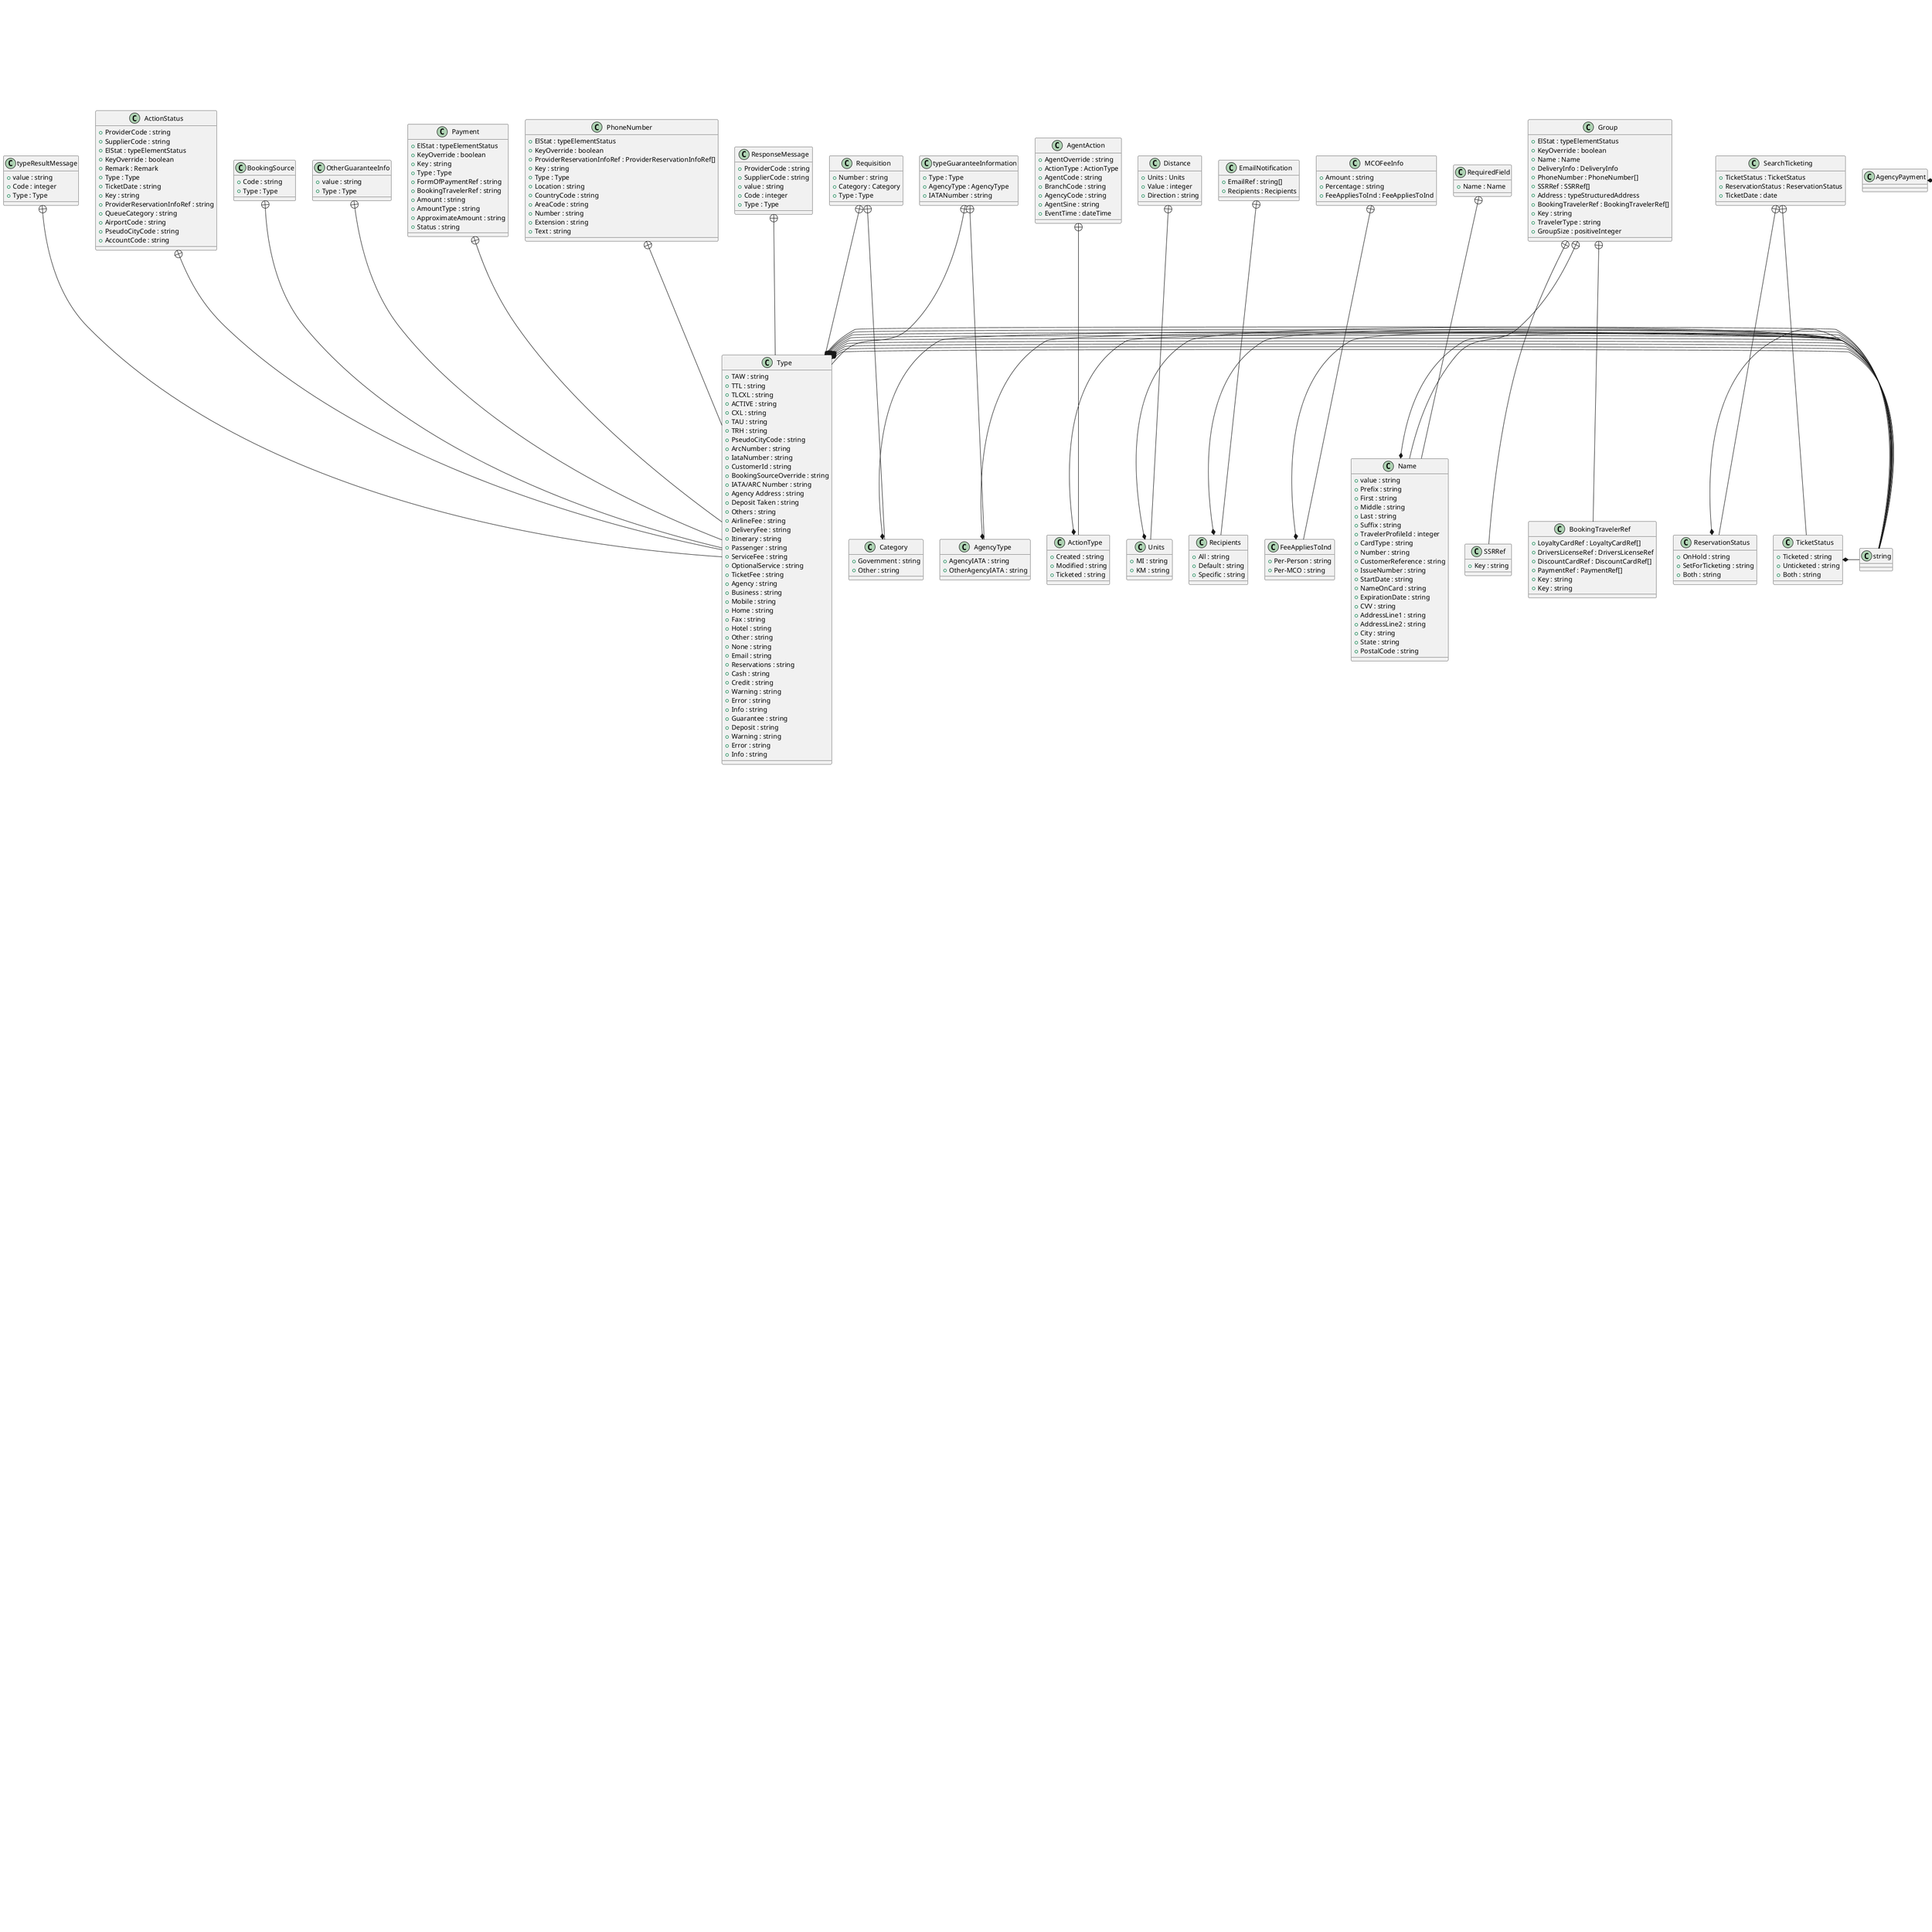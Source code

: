 @startuml

class APIProvider {
    +TransactionType : TransactionType
    +AvailablePseudoCityCode : AvailablePseudoCityCode[]
    +ProviderCode : string
    +SupplierCode : string
    +IATACode : string
}
APIProvider +-- AvailablePseudoCityCode
class AvailablePseudoCityCode {
    +PseudoCityCode : string
}
class ARCPayment {
    +ARCIdentifier : string
    +ARCPassword : string
}
class AccountCode {
    +Code : string
    +ProviderCode : string
    +SupplierCode : string
    +Type : string
}
class AccountInformation {
    +Address : typeStructuredAddress
    +PhoneNumber : PhoneNumber[]
    +AccountName : string
}
class AccountingRemark {
    +ElStat : typeElementStatus
    +KeyOverride : boolean
    +RemarkData : string
    +BookingTravelerRef : string[]
    +Key : string
    +Category : string
    +TypeInGds : string
    +ProviderReservationInfoRef : string
    +ProviderCode : string
    +UseProviderNativeMode : boolean
}
class ActionStatus {
    +ProviderCode : string
    +SupplierCode : string
    +ElStat : typeElementStatus
    +KeyOverride : boolean
    +Remark : Remark
    +Type : Type
    +TicketDate : string
    +Key : string
    +ProviderReservationInfoRef : string
    +QueueCategory : string
    +AirportCode : string
    +PseudoCityCode : string
    +AccountCode : string
}
ActionStatus +-- Type
class Type {
    +TAW : string
    +TTL : string
    +TLCXL : string
    +ACTIVE : string
    +CXL : string
    +TAU : string
    +TRH : string
}
Type *- string
class AddSvc {
    +RFIC : string
    +RFISC : string
    +SvcDescription : string
    +Origin : string
    +Destination : string
    +StartDate : date
}
class AddressRestriction {
    +RequiredField : RequiredField[]
}
class AgencyContactInfo {
    +PhoneNumber : PhoneNumber[]
    +Key : string
}
class AgencyInfo {
    +AgentAction : AgentAction[]
}
class AgencyInformation {
    +Address : typeStructuredAddress
    +Email : Email[]
    +PhoneNumber : PhoneNumber[]
}
class AgencyPayment {
}
AgencyPayment *- typeAgencyPayment
class AgencySellInfo {
    +IataCode : string
    +Country : string
    +CurrencyCode : string
    +ProviderCode : string
    +PseudoCityCode : string
    +CityCode : string
}
class AgentAction {
    +AgentOverride : string
    +ActionType : ActionType
    +AgentCode : string
    +BranchCode : string
    +AgencyCode : string
    +AgentSine : string
    +EventTime : dateTime
}
AgentAction +-- ActionType
class ActionType {
    +Created : string
    +Modified : string
    +Ticketed : string
}
ActionType *- string
class AgentIDOverride {
    +SupplierCode : string
    +ProviderCode : string
    +AgentID : string
}
class AgentVoucher {
    +Number : string
}
class AirExchangeInfo {
    +TotalPenaltyTaxInfo : TotalPenaltyTaxInfo
    +PaidTax : typeTax[]
    +TicketFeeInfo : TicketFeeInfo[]
    +Reason : string[]
    +FeeInfo : typeFeeInfo[]
    +TaxInfo : typeTaxInfo[]
    +ExchangeAmount : string
    +BaseFare : string
    +EquivalentBaseFare : string
    +Taxes : string
    +ChangeFee : string
    +ForfeitAmount : string
    +Refundable : boolean
    +Exchangeable : boolean
    +FirstClassUpgrade : boolean
    +TicketByDate : string
    +PricingTag : string
    +EquivalentChangeFee : string
    +EquivalentExchangeAmount : string
    +AddCollection : string
    +ResidualValue : string
    +TotalResidualValue : string
    +OriginalFlightValue : string
    +FlownSegmentValue : string
    +BulkTicketAdvisory : boolean
    +FarePull : typeFarePull
    +PassengerTypeCode : string
    +PassengerCount : integer
    +FormOfRefund : typeFormOfRefund
    +Refund : string
}
AirExchangeInfo +-- TotalPenaltyTaxInfo
class TotalPenaltyTaxInfo {
    +PenaltyTaxInfo : typeTax[]
    +TotalPenaltyTax : string
}
AirExchangeInfo +-- TicketFeeInfo
class TicketFeeInfo {
    +Base : string
    +Tax : string
    +Total : string
}
class AirSearchParameters {
    +NoAdvancePurchase : boolean
    +RefundableFares : boolean
    +NonPenaltyFares : boolean
    +UnRestrictedFares : boolean
}
class AirSeatAssignment {
}
AirSeatAssignment *- SeatAssignment
class Airport {
    +Code : string
}
Airport *- Location
class AppliedProfile {
    +ElStat : typeElementStatus
    +KeyOverride : boolean
    +Key : string
    +TravelerID : string
    +TravelerName : string
    +AccountID : string
    +AccountName : string
    +ImmediateParentID : string
    +ImmediateParentName : string
}
class Auxdata {
    +Entry : Entry[]
}
Auxdata +-- Entry
class Entry {
    +Reason : string
    +Description : string
}
class BSPPayment {
    +BSPIdentifier : string
    +BSPPassword : string
}
class BaseAsyncProviderSpecificResponse {
    +ProviderCode : string
    +MoreResults : boolean
}
class BaseReservation {
    +AccountingRemark : AccountingRemark[]
    +GeneralRemark : GeneralRemark[]
    +Restriction : Restriction[]
    +PassiveInfo : PassiveInfo
    +LocatorCode : string
    +CreateDate : string
    +ModifiedDate : string
    +CustomerNumber : string
}
class BillingPointOfSaleInfo {
    +OriginApplication : string
    +CIDBNumber : integer
}
class BookingDates {
    +CheckInDate : date
    +CheckOutDate : date
}
class BookingSource {
    +Code : string
    +Type : Type
}
BookingSource +-- Type
class Type {
    +PseudoCityCode : string
    +ArcNumber : string
    +IataNumber : string
    +CustomerId : string
    +BookingSourceOverride : string
}
Type *- string
class BookingTraveler {
    +ElStat : typeElementStatus
    +KeyOverride : boolean
    +Key : string
    +TravelerType : string
    +Age : integer
    +VIP : boolean
    +DOB : date
    +Gender : string
    +Nationality : string
    +EmergencyInfo : string
    +Address : typeStructuredAddress[]
    +DriversLicense : DriversLicense[]
    +AppliedProfile : AppliedProfile[]
    +CustomizedNameData : CustomizedNameData[]
    +TravelComplianceData : TravelComplianceData[]
    +TravelInfo : TravelInfo
    +BookingTravelerName : BookingTravelerName
    +DeliveryInfo : DeliveryInfo[]
    +PhoneNumber : PhoneNumber[]
    +Email : Email[]
    +LoyaltyCard : LoyaltyCard[]
    +DiscountCard : DiscountCard[]
    +SSR : SSR[]
    +NameRemark : NameRemark[]
    +AirSeatAssignment : AirSeatAssignment[]
    +RailSeatAssignment : RailSeatAssignment[]
    +NameNumber : string
}
class BookingTravelerInfo {
    +BookingTravelerName : BookingTravelerName
    +NameRemark : NameRemark
    +DOB : date
    +TravelInfo : TravelInfo
    +Email : Email
    +PhoneNumber : PhoneNumber
    +Address : typeStructuredAddress
    +EmergencyInfo : string
    +DeliveryInfo : DeliveryInfo
    +Age : integer
    +CustomizedNameData : CustomizedNameData
    +AppliedProfile : AppliedProfile
    +Key : string
    +TravelerType : string
    +Gender : string
}
class BookingTravelerInformation {
    +Name : Name
    +BookingTravelerRef : string
}
class BookingTravelerName {
    +Prefix : string
    +First : string
    +Middle : string
    +Last : string
    +Suffix : string
}
class BookingTravelerRef {
    +LoyaltyCardRef : LoyaltyCardRef[]
    +DriversLicenseRef : DriversLicenseRef
    +DiscountCardRef : DiscountCardRef[]
    +PaymentRef : PaymentRef[]
    +Key : string
}
class CabinClass {
    +Type : string
}
class CardRestriction {
    +RequiredField : RequiredField[]
    +Code : string
    +Name : string
}
class Carrier {
    +Code : string
}
class Certificate {
    +Number : string
    +Amount : string
    +DiscountAmount : string
    +DiscountPercentage : integer
    +NotValidBefore : date
    +NotValidAfter : date
}
class Characteristic {
    +SeatType : string
    +SeatDescription : string
    +SeatValue : string
    +SeatValueDescription : string
}
class Check {
    +MICRNumber : string
    +RoutingNumber : string
    +AccountNumber : string
    +CheckNumber : string
}
class City {
    +Code : string
}
City *- Location
class CityOrAirport {
    +Code : string
    +PreferCity : boolean
}
CityOrAirport *- Location
class Commission {
    +Key : string
    +Level : typeCommissionLevel
    +Type : typeCommissionType
    +Modifier : typeCommissionModifier
    +Amount : string
    +Value : string
    +Percentage : string
    +BookingTravelerRef : string
    +CommissionOverride : boolean
}
class CommissionRemark {
    +ElStat : typeElementStatus
    +KeyOverride : boolean
    +ProviderReservationLevel : ProviderReservationLevel
    +PassengerTypeLevel : PassengerTypeLevel[]
    +Key : string
    +ProviderReservationInfoRef : string
    +ProviderCode : string
}
CommissionRemark +-- ProviderReservationLevel
class ProviderReservationLevel {
    +Amount : string
    +Percentage : string
    +CommissionCap : string
}
CommissionRemark +-- PassengerTypeLevel
class PassengerTypeLevel {
    +Amount : string
    +Percentage : string
    +CommissionCap : string
    +TravelerType : string
}
class ConnectionPoint {
}
ConnectionPoint *- typeLocation
class ConsolidatorRemark {
    +ElStat : typeElementStatus
    +KeyOverride : boolean
    +PseudoCityCode : PseudoCityCode[]
    +Key : string
    +ProviderReservationInfoRef : string
    +ProviderCode : string
}
class ContinuityCheckOverride {
    +value : string
    +Key : string
}
class CoordinateLocation {
    +latitude : double
    +longitude : double
}
CoordinateLocation *- Location
class CorporateDiscountID {
    +value : string
    +NegotiatedRateCode : boolean
}
class Credentials {
    +UserId : string
}
class CreditCard {
    +ProfileID : string
    +Key : string
}
CreditCard *- typeCreditCardType
class CreditCardAuth {
    +Key : string
    +PaymentRef : string
    +TransId : string
    +Number : string
    +Amount : string
    +AuthCode : string
    +AuthResultCode : string
    +AVSResultCode : string
    +Message : string
    +ProviderReservationInfoRef : string
    +FormOfPaymentRef : string
}
class CustomProfileInformation {
    +value : string
}
class CustomerID {
    +Key : string
}
CustomerID *- typeRemark
class CustomizedNameData {
    +value : string
    +Key : string
    +ProviderReservationInfoRef : string
}
class DebitCard {
    +ProfileID : string
    +Key : string
    +IssueNumber : string
}
DebitCard *- typePaymentCard
class DeliveryInfo {
    +ShippingAddress : ShippingAddress
    +PhoneNumber : PhoneNumber
    +Email : Email
    +GeneralRemark : GeneralRemark[]
    +ProviderReservationInfoRef : ProviderReservationInfoRef[]
    +Type : string
    +SignatureRequired : string
    +TrackingNumber : string
}
DeliveryInfo +-- ShippingAddress
class ShippingAddress {
}
ShippingAddress *- typeStructuredAddress
class DirectPayment {
    +Text : string
}
class DiscountCard {
    +ElStat : typeElementStatus
    +KeyOverride : boolean
    +Key : string
    +Code : string
    +Description : string
    +Number : string
}
class DiscountCardRef {
    +Key : string
}
class Distance {
    +Units : Units
    +Value : integer
    +Direction : string
}
Distance +-- Units
class Units {
    +MI : string
    +KM : string
}
Units *- string
class DriversLicense {
    +ElStat : typeElementStatus
    +KeyOverride : boolean
    +Key : string
    +LicenseNumber : string
}
class DriversLicenseRef {
    +Key : string
}
class Email {
    +ElStat : typeElementStatus
    +KeyOverride : boolean
    +ProviderReservationInfoRef : ProviderReservationInfoRef[]
    +Key : string
    +Type : string
    +Comment : string
    +EmailID : string
}
class EmailNotification {
    +EmailRef : string[]
    +Recipients : Recipients
}
EmailNotification +-- Recipients
class Recipients {
    +All : string
    +Default : string
    +Specific : string
}
Recipients *- string
class Endorsement {
    +Value : string
}
class EnettVan {
    +MinPercentage : nonNegativeInteger
    +MaxPercentage : nonNegativeInteger
    +ExpiryDays : duration
    +MultiUse : boolean
}
class ExchangedCoupon {
    +TicketNumber : string
    +CouponNumber : string
}
class FileFinishingInfo {
    +ShopInformation : ShopInformation
    +PolicyInformation : PolicyInformation[]
    +AccountInformation : AccountInformation
    +AgencyInformation : AgencyInformation
    +TravelerInformation : TravelerInformation[]
    +CustomProfileInformation : CustomProfileInformation
}
class FormOfPayment {
    +CreditCard : CreditCard
    +DebitCard : DebitCard
    +EnettVan : EnettVan
    +ElStat : typeElementStatus
    +KeyOverride : boolean
    +Certificate : Certificate
    +TicketNumber : TicketNumber
    +Check : Check
    +Requisition : Requisition
    +MiscFormOfPayment : MiscFormOfPayment
    +AgencyPayment : AgencyPayment
    +UnitedNations : UnitedNations
    +DirectPayment : DirectPayment
    +AgentVoucher : AgentVoucher
    +PaymentAdvice : PaymentAdvice
    +ProviderReservationInfoRef : typeFormOfPaymentPNRReference[]
    +SegmentRef : typeGeneralReference[]
    +BSPPayment : BSPPayment
    +ARCPayment : ARCPayment
    +Key : string
    +Type : string
    +FulfillmentType : string
    +FulfillmentLocation : string
    +FulfillmentIDType : typeFulfillmentIDType
    +FulfillmentIDNumber : string
    +IsAgentType : boolean
    +AgentText : string
    +ReuseFOP : string
    +ExternalReference : string
    +Reusable : boolean
    +ProfileID : string
    +ProfileKey : string
}
class FormOfPaymentRef {
    +Key : string
}
class FormattedTextTextType {
    +value : string
    +Formatted : boolean
    +Language : language
    +TextFormat : TextFormat
}
FormattedTextTextType +-- TextFormat
class TextFormat {
    +PlainText : string
    +HTML : string
}
TextFormat *- NMTOKEN
class GeneralRemark {
    +ProviderCode : string
    +SupplierCode : string
    +ElStat : typeElementStatus
    +KeyOverride : boolean
    +RemarkData : string
    +BookingTravelerRef : string[]
    +Key : string
    +Category : string
    +TypeInGds : string
    +SupplierType : typeProduct
    +ProviderReservationInfoRef : string
    +Direction : typeDirection
    +CreateDate : dateTime
    +UseProviderNativeMode : boolean
}
class Group {
    +ElStat : typeElementStatus
    +KeyOverride : boolean
    +Name : Name
    +DeliveryInfo : DeliveryInfo
    +PhoneNumber : PhoneNumber[]
    +SSRRef : SSRRef[]
    +Address : typeStructuredAddress
    +BookingTravelerRef : BookingTravelerRef[]
    +Key : string
    +TravelerType : string
    +GroupSize : positiveInteger
}
Group +-- Name
class Name {
    +value : string
}
Group +-- SSRRef
class SSRRef {
    +Key : string
}
Group +-- BookingTravelerRef
class BookingTravelerRef {
    +Key : string
}
class Guarantee {
    +ElStat : typeElementStatus
    +KeyOverride : boolean
    +CreditCard : CreditCard
    +OtherGuaranteeInfo : OtherGuaranteeInfo
    +Type : string
    +Key : string
    +ReuseFOP : string
    +ExternalReference : string
    +Reusable : boolean
}
class GuaranteeType {
    +value : string
}
class HostToken {
    +ElStat : typeElementStatus
    +KeyOverride : boolean
    +value : string
    +Host : string
    +Key : string
}
class HostTokenList {
    +HostToken : HostToken[]
}
class IncludedInBase {
    +Amount : string
}
class IndustryStandardSSR {
    +Code : string
}
class InvoiceData {
    +BookingTravelerInformation : BookingTravelerInformation[]
    +Key : string
    +InvoiceNumber : string
    +IssueDate : dateTime
    +ProviderReservationInfoRef : string
}
class InvoiceRemark {
    +AirSegmentRef : typeSegmentRef
    +HotelReservationRef : typeNonAirReservationRef
    +VehicleReservationRef : typeNonAirReservationRef
    +PassiveSegmentRef : typeSegmentRef
}
InvoiceRemark *- typeAssociatedRemark
class KeyMapping {
    +ElementName : string
    +OriginalKey : string
    +NewKey : string
}
class Keyword {
}
Keyword *- typeKeyword
class LinkedUniversalRecord {
    +ElStat : typeElementStatus
    +KeyOverride : boolean
    +LocatorCode : string
    +Key : string
}
class Location {
    +value : string
}
class LocationAddress {
}
LocationAddress *- typeStructuredAddress
class LocatorCode {
    +value : string
}
class LoyaltyCard {
    +ProviderReservationSpecificInfo : typeProviderReservationSpecificInfo[]
    +ElStat : typeElementStatus
    +KeyOverride : boolean
    +Key : string
    +SupplierCode : string
    +AllianceLevel : string
    +MembershipProgram : string
    +CardNumber : string
    +Status : string
    +MembershipStatus : string
    +FreeText : string
    +SupplierType : typeProduct
    +Level : string
    +PriorityCode : string
    +VendorLocationRef : string
}
class LoyaltyCardRef {
    +Key : string
}
class LoyaltyProgram {
    +ElStat : typeElementStatus
    +KeyOverride : boolean
    +Key : string
    +SupplierCode : string
    +AllianceLevel : string
    +MembershipProgram : string
    +Level : string
}
class MCO {
    +FormOfPayment : FormOfPayment[]
    +Endorsement : Endorsement
    +MCOExchangeInfo : MCOExchangeInfo
    +MCOFeeInfo : MCOFeeInfo
    +MCORemark : MCORemark[]
    +MCOPriceData : MCOPriceData
    +StockControl : StockControl[]
    +MCOText : MCOText[]
    +TicketType : string
    +TicketNumber : string
    +MCOIssued : boolean
    +MCOIssueDate : dateTime
    +MCODocNum : string
    +IssueReasonCode : string
    +PlatingCarrier : string
    +TourOperator : string
    +Location : string
    +TourCode : string
    +ProviderCode : string
    +ProviderLocatorCode : string
    +PseudoCityCode : string
    +ExpiryDate : date
}
MCO *- MCOInformation
class MCOExchangeInfo {
    +FormOfPayment : FormOfPayment
    +ExchangedCoupon : ExchangedCoupon[]
    +OriginalTicketNumber : string
    +OriginalCityCode : string
    +OriginalTicketDate : date
    +IATACode : string
}
class MCOFeeInfo {
    +Amount : string
    +Percentage : string
    +FeeAppliesToInd : FeeAppliesToInd
}
MCOFeeInfo +-- FeeAppliesToInd
class FeeAppliesToInd {
    +Per-Person : string
    +Per-MCO : string
}
FeeAppliesToInd *- string
class MCOInformation {
    +PassengerInfo : PassengerInfo[]
    +MCONumber : string
    +Status : string
    +MCOType : string
}
class MCOPriceData {
    +TaxInfo : typeTaxInfo[]
    +Commission : Commission
    +MCOAmount : string
    +MCOEquivalentFare : string
    +MCOTotalAmount : string
}
MCOPriceData +-- Commission
class Commission {
    +Amount : string
    +Percentage : string
}
class MCORemark {
    +value : string
    +AdditionalRmk : boolean
}
class MCOText {
    +Type : string
}
MCOText *- typeFreeFormText
class MarketingInformation {
    +Text : string[]
}
class MealRequest {
    +Type : string
}
class MediaItem {
    +caption : string
    +height : nonNegativeInteger
    +width : nonNegativeInteger
    +type : string
    +url : anyURI
    +icon : anyURI
    +sizeCode : typeResponseImageSize
}
class MetaData {
    +Key : string
    +Value : string
}
class MiscFormOfPayment {
    +CreditCardType : string
    +CreditCardNumber : string
    +ExpDate : gYearMonth
    +Text : string
    +Category : string
    +AcceptanceOverride : boolean
}
enum ModificationType {
    AddSegment = AddSegment
    RemoveSegment = RemoveSegment
    ReplaceSegment = ReplaceSegment
    AddPassenger = AddPassenger
    RemovePassenger = RemovePassenger
    OptionsOnly = OptionsOnly
    Other = Other
}
class Name {
    +Prefix : string
    +First : string
    +Middle : string
    +Last : string
    +Suffix : string
    +TravelerProfileId : integer
}
class NameOverride {
    +First : string
    +Last : string
    +Age : integer
}
class NameRemark {
    +ElStat : typeElementStatus
    +KeyOverride : boolean
    +RemarkData : string
    +ProviderReservationInfoRef : ProviderReservationInfoRef[]
    +Key : string
    +Category : string
}
class NextResultReference {
    +value : string
    +ProviderCode : string
}
class OSI {
    +ElStat : typeElementStatus
    +KeyOverride : boolean
    +Key : string
    +Carrier : string
    +Code : string
    +Text : string
    +ProviderReservationInfoRef : string
    +ProviderCode : string
}
class OperatedBy {
    +value : string
}
enum OptionalServiceApplicabilityType {
    Itinerary = Itinerary
    Passenger = Passenger
    Segment = Segment
    PassengerSegment = PassengerSegment
    PassengerOD = PassengerOD
    Other = Other
}
class OptionalServiceApplicationLimitType {
    +ApplicableLevel : OptionalServiceApplicabilityType
    +ProviderDefinedApplicableLevels : string
    +MaximumQuantity : positiveInteger
    +MinimumQuantity : positiveInteger
}
class OtherGuaranteeInfo {
    +value : string
    +Type : Type
}
OtherGuaranteeInfo +-- Type
class Type {
    +IATA/ARC Number : string
    +Agency Address : string
    +Deposit Taken : string
    +Others : string
}
Type *- string
class OverridePCC {
    +ProviderCode : string
    +PseudoCityCode : string
}
class OwnershipChange {
    +OwningPCC : string
}
class PassengerInfo {
    +Name : Name
    +BookingTravelerRef : string
    +PassengerType : string
}
class PassiveInfo {
    +TicketNumber : string[]
    +ConfirmationNumber : string[]
    +Commission : Commission
    +ProviderCode : string
    +ProviderLocatorCode : string
    +SupplierCode : string
    +SupplierLocatorCode : string
}
class Payment {
    +ElStat : typeElementStatus
    +KeyOverride : boolean
    +Key : string
    +Type : Type
    +FormOfPaymentRef : string
    +BookingTravelerRef : string
    +Amount : string
    +AmountType : string
    +ApproximateAmount : string
    +Status : string
}
Payment +-- Type
class Type {
    +AirlineFee : string
    +DeliveryFee : string
    +Itinerary : string
    +Passenger : string
    +ServiceFee : string
    +OptionalService : string
    +TicketFee : string
}
Type *- string
class PaymentAdvice {
    +Type : string
    +DocumentNumber : string
    +IssueDate : date
    +IssueCity : string
    +OriginalFOP : string
}
class PaymentRef {
    +Key : string
}
class PaymentRestriction {
    +CardRestriction : CardRestriction[]
    +AddressRestriction : AddressRestriction
}
class Penalty {
    +CancelRefund : boolean
    +NonRefundable : boolean
    +NonExchangeable : boolean
    +CancelationPenalty : boolean
    +ReissuePenalty : boolean
    +NonReissuePenalty : boolean
    +TicketRefundPenalty : boolean
    +ChargeApplicable : boolean
    +ChargePortion : boolean
    +PenaltyAmount : string
}
class PermittedProviders {
    +Provider : Provider
}
class PersonalGeography {
    +CountryCode : string
    +StateProvinceCode : string
    +CityCode : string
}
class PhoneNumber {
    +ElStat : typeElementStatus
    +KeyOverride : boolean
    +ProviderReservationInfoRef : ProviderReservationInfoRef[]
    +Key : string
    +Type : Type
    +Location : string
    +CountryCode : string
    +AreaCode : string
    +Number : string
    +Extension : string
    +Text : string
}
PhoneNumber +-- Type
class Type {
    +Agency : string
    +Business : string
    +Mobile : string
    +Home : string
    +Fax : string
    +Hotel : string
    +Other : string
    +None : string
    +Email : string
    +Reservations : string
}
Type *- string
class PointOfCommencement {
    +CityOrAirportCode : string
    +Time : string
}
class PointOfSale {
    +ProviderCode : string
    +PseudoCityCode : string
    +Key : string
    +IATA : string
}
class PolicyInformation {
    +ReasonCode : ReasonCode
    +Type : typePolicy
    +Name : string
    +OutOfPolicy : boolean
    +SegmentRef : string
}
PolicyInformation +-- ReasonCode
class ReasonCode {
    +OutOfPolicy : string
    +PurposeOfTrip : string
    +Remark : Remark
}
class Postscript {
    +Key : string
}
Postscript *- typeRemark
class PriceMatchError {
    +ErrorMessage : string
    +VendorCode : string
    +HotelChain : string
    +HotelCode : string
    +ReqBase : decimal
    +RspBase : decimal
    +BaseDiff : decimal
    +ReqTotal : decimal
    +RspTotal : decimal
    +TotalDiff : decimal
}
class Provider {
    +Code : string
}
class ProviderARNKSegment {
    +PreviousSegment : PreviousSegment
    +NextSegment : NextSegment
    +Key : string
    +ProviderReservationInfoRef : string
    +ProviderSegmentOrder : integer
}
ProviderARNKSegment +-- PreviousSegment
class PreviousSegment {
    +AirSegmentRef : typeSegmentRef
    +HotelReservationRef : typeNonAirReservationRef
    +VehicleReservationRef : typeNonAirReservationRef
    +PassiveSegmentRef : typeSegmentRef
}
ProviderARNKSegment +-- NextSegment
class NextSegment {
    +AirSegmentRef : typeSegmentRef
    +HotelReservationRef : typeNonAirReservationRef
    +VehicleReservationRef : typeNonAirReservationRef
    +PassiveSegmentRef : typeSegmentRef
}
class ProviderReservationDetail {
}
ProviderReservationDetail *- typeProviderReservationDetail
class ProviderReservationInfoRef {
    +Key : string
}
class PseudoCityCode {
    +value : string
}
class QueuePlace {
    +PseudoCityCode : string
    +QueueSelector : QueueSelector[]
}
class QueueSelector {
    +Queue : string
    +Category : string
    +DateRange : string
}
class RailLocation {
    +Code : string
}
RailLocation *- Location
class RailSeatAssignment {
    +ElStat : typeElementStatus
    +KeyOverride : boolean
    +Characteristic : Characteristic[]
    +Key : string
    +Status : string
    +Seat : string
    +RailSegmentRef : string
    +CoachNumber : string
}
class ReferencePoint {
    +value : string
}
class RefundRemark {
    +RemarkData : string
}
class Remark {
    +value : string
    +Key : string
}
class RequestKeyMappings {
    +KeyMapping : KeyMapping[]
}
class RequiredField {
    +Name : Name
}
RequiredField +-- Name
class Name {
    +CardType : string
    +Number : string
    +CustomerReference : string
    +IssueNumber : string
    +StartDate : string
    +NameOnCard : string
    +ExpirationDate : string
    +CVV : string
    +AddressLine1 : string
    +AddressLine2 : string
    +City : string
    +State : string
    +PostalCode : string
}
Name *- string
class Requisition {
    +Number : string
    +Category : Category
    +Type : Type
}
Requisition +-- Category
class Category {
    +Government : string
    +Other : string
}
Category *- string
Requisition +-- Type
class Type {
    +Cash : string
    +Credit : string
}
Type *- string
class ReservationName {
    +BookingTravelerRef : BookingTravelerRef
    +NameOverride : NameOverride
}
class ResponseMessage {
    +ProviderCode : string
    +SupplierCode : string
    +value : string
    +Code : integer
    +Type : Type
}
ResponseMessage +-- Type
class Type {
    +Warning : string
    +Error : string
    +Info : string
}
Type *- string
class Restriction {
    +Operation : string
    +Reason : string
}
class ReviewBooking {
    +ElStat : typeElementStatus
    +KeyOverride : boolean
    +Key : string
    +Queue : integer
    +QueueCategory : string
    +DateTime : dateTime
    +PseudoCityCode : string
    +ProviderCode : string
    +ProviderReservationInfoRef : string
    +Remarks : string
}
class RoleInfo {
    +Id : string
    +Name : string
    +Source : string
    +Description : string
}
class SSR {
    +Key : string
    +SegmentRef : string
    +PassiveSegmentRef : string
    +ProviderReservationInfoRef : string
    +Type : string
    +Status : string
    +FreeText : string
    +Carrier : string
    +CarrierSpecificText : string
    +Description : string
    +ProviderDefinedType : string
    +SSRRuleRef : string
    +URL : anyURI
    +ElStat : typeElementStatus
    +KeyOverride : boolean
    +ProfileID : string
    +ProfileSecureFlightDocKey : string
}
class SSRInfo {
    +SSR : SSR
    +BookingTravelerRef : string[]
}
class SearchEvent {
    +Type : typeEventType
}
SearchEvent *- typeTimeRange
class SearchPassenger {
    +Key : string
}
SearchPassenger *- typePassengerType
class SearchTicketing {
    +TicketStatus : TicketStatus
    +ReservationStatus : ReservationStatus
    +TicketDate : date
}
SearchTicketing +-- TicketStatus
class TicketStatus {
    +Ticketed : string
    +Unticketed : string
    +Both : string
}
TicketStatus *- string
SearchTicketing +-- ReservationStatus
class ReservationStatus {
    +OnHold : string
    +SetForTicketing : string
    +Both : string
}
ReservationStatus *- string
class SeatAssignment {
    +Key : string
    +Status : string
    +Seat : string
    +SeatTypeCode : string
    +SegmentRef : string
    +FlightDetailsRef : string
    +ElStat : typeElementStatus
    +KeyOverride : boolean
    +RailCoachNumber : string
}
class SeatAttribute {
    +Value : string
}
class SeatAttributes {
    +SeatAttribute : SeatAttribute[]
}
class Segment {
    +ElStat : typeElementStatus
    +KeyOverride : boolean
    +SegmentRemark : SegmentRemark[]
    +Key : string
    +Status : string
    +Passive : boolean
    +TravelOrder : integer
    +ProviderSegmentOrder : integer
}
class SegmentRemark {
    +value : string
    +Key : string
}
class SellMessage {
    +value : string
}
class ServiceData {
    +SeatAttributes : SeatAttributes
    +CabinClass : CabinClass
    +SSRRef : typeKeyBasedReference[]
    +Data : string
    +AirSegmentRef : string
    +BookingTravelerRef : string
    +StopOver : boolean
    +TravelerType : string
    +EMDSummaryRef : string
    +EMDCouponRef : string
}
class ServiceFeeInfo {
    +FormOfPayment : FormOfPayment
    +ServiceFeeTaxInfo : ServiceFeeTaxInfo[]
    +CreditCardAuth : CreditCardAuth
    +Payment : Payment
    +Status : typeStatus
    +Description : string
    +Key : string
    +Confirmation : string
    +TicketNumber : string
    +BookingTravelerRef : string
    +ProviderReservationInfoRef : string
    +PassiveProviderReservationInfoRef : string
    +TotalAmount : string
    +BaseAmount : string
    +Taxes : string
    +ElStat : typeElementStatus
    +KeyOverride : boolean
    +BookingTravelerName : string
}
class ServiceFeeTaxInfo {
    +Category : string
    +Amount : string
}
class ServiceInfo {
    +Description : string[]
    +MediaItem : MediaItem[]
}
class ServiceRuleType {
    +ApplicationRules : ApplicationRules
    +ApplicationLevel : ApplicationLevel
    +ModifyRules : ModifyRules
    +SecondaryTypeRules : SecondaryTypeRules
    +Remarks : FormattedTextTextType[]
    +Key : string
}
ServiceRuleType +-- ApplicationRules
class ApplicationRules {
    +RequiredForAllTravelers : boolean
    +RequiredForAllSegments : boolean
    +RequiredForAllSegmentsInOD : boolean
    +UnselectedOptionRequired : boolean
    +SecondaryOptionCodeRequired : boolean
}
ServiceRuleType +-- ApplicationLevel
class ApplicationLevel {
    +ApplicationLimits : ApplicationLimits
    +ServiceData : ServiceData[]
    +ApplicableLevels : string
    +ProviderDefinedApplicableLevels : string
}
ApplicationLevel +-- ApplicationLimits
class ApplicationLimits {
    +ApplicationLimit : OptionalServiceApplicationLimitType[]
}
ServiceRuleType +-- ModifyRules
class ModifyRules {
    +ModifyRule : ModifyRule[]
    +SupportedModifications : string
    +ProviderDefinedModificationType : string
}
ModifyRules +-- ModifyRule
class ModifyRule {
    +Modification : ModificationType
    +AutomaticallyAppliedOnAdd : boolean
    +CanDelete : boolean
    +CanAdd : boolean
    +Refundable : boolean
    +ProviderDefinedModificationType : string
}
ServiceRuleType +-- SecondaryTypeRules
class SecondaryTypeRules {
    +SecondaryTypeRule : SecondaryTypeRule[]
}
SecondaryTypeRules +-- SecondaryTypeRule
class SecondaryTypeRule {
    +ApplicationLimit : OptionalServiceApplicationLimitType[]
    +SecondaryType : string
}
class ShopInformation {
    +SearchRequest : SearchRequest[]
    +FlightsOffered : FlightsOffered[]
    +CabinShopped : string
    +CabinSelected : string
    +LowestFareOffered : string
}
ShopInformation +-- SearchRequest
class SearchRequest {
    +Origin : string
    +Destination : string
    +DepartureTime : string
    +ClassOfService : string
}
ShopInformation +-- FlightsOffered
class FlightsOffered {
    +Origin : string
    +Destination : string
    +DepartureTime : string
    +TravelOrder : int
    +Carrier : string
    +FlightNumber : string
    +ClassOfService : string
    +StopOver : boolean
    +Connection : boolean
}
class SimpleName {
    +value : string
}
class SpecialEquipment {
    +ElStat : typeElementStatus
    +KeyOverride : boolean
    +Key : string
    +Type : string
}
class State {
    +value : string
}
class StockControl {
    +Type : string
    +Number : string
}
class SupplierLocator {
    +SegmentRef : typeGeneralReference[]
    +SupplierCode : string
    +SupplierLocatorCode : string
    +ProviderReservationInfoRef : string
    +CreateDateTime : dateTime
}
class TaxDetail {
    +Amount : string
    +OriginAirport : string
    +DestinationAirport : string
    +CountryCode : string
    +FareInfoRef : string
}
class TerminalSessionInfo {
    +value : string
}
class ThirdPartyInformation {
    +ElStat : typeElementStatus
    +KeyOverride : boolean
    +SegmentRef : typeGeneralReference[]
    +ThirdPartyCode : string
    +ThirdPartyLocatorCode : string
    +ThirdPartyName : string
    +ProviderReservationInfoRef : string
    +Key : string
}
class TicketNumber {
    +value : string
}
class TransactionType {
    +Air : Air
    +Hotel : typeTransactionsAllowed
    +Rail : typeTransactionsAllowed
    +Vehicle : typeTransactionsAllowed
    +Passive : typeBookingTransactionsAllowed
    +BackgroundPassive : typeBookingTransactionsAllowed
}
TransactionType +-- Air
class Air {
    +Tier : Tier
    +DaysEnabled : boolean
    +WeekendsEnabled : boolean
    +AirportsEnabled : boolean
    +ODEnabled : boolean
    +OneWayShop : boolean
    +FlexExplore : boolean
    +RapidRepriceEnabled : boolean
    +ReturnUpsellFare : boolean
}
Air *- typeTransactionsAllowed
Air +-- Tier
class Tier {
    +1 : string
    +2 : string
    +3 : string
}
Tier *- int
class TravelComplianceData {
    +ElStat : typeElementStatus
    +KeyOverride : boolean
    +PolicyCompliance : PolicyCompliance[]
    +ContractCompliance : ContractCompliance[]
    +PreferredSupplier : PreferredSupplier[]
    +Key : string
    +AirSegmentRef : string
    +PassiveSegmentRef : string
    +RailSegmentRef : string
    +ReservationLocatorRef : string
}
TravelComplianceData +-- PolicyCompliance
class PolicyCompliance {
    +InPolicy : boolean
    +PolicyToken : string
}
TravelComplianceData +-- ContractCompliance
class ContractCompliance {
    +InContract : boolean
    +ContractToken : string
}
TravelComplianceData +-- PreferredSupplier
class PreferredSupplier {
    +Preferred : boolean
    +ProfileType : typeProfileType
}
class TravelInfo {
    +TripName : string
    +TravelPurpose : string
}
class TravelSegment {
    +Origin : string
    +Destination : string
    +DepartureTime : string
    +ArrivalTime : string
}
TravelSegment *- Segment
class TravelerInformation {
    +EmergencyContact : EmergencyContact
    +HomeAirport : string
    +VisaExpirationDate : date
    +BookingTravelerRef : string
}
TravelerInformation +-- EmergencyContact
class EmergencyContact {
    +PhoneNumber : PhoneNumber
    +Name : string
    +Relationship : string
}
class TravelerType {
    +Code : string
}
enum URTicketStatus {
    Ticketed = Ticketed
    Unticketed = Unticketed
    Partially Ticketed = Partially Ticketed
    Not Applicable = Not Applicable
}
class UnassociatedRemark {
    +ElStat : typeElementStatus
    +KeyOverride : boolean
    +Key : string
}
UnassociatedRemark *- typeRemarkWithTravelerRef
class UnitedNations {
    +Number : string
}
class VendorLocation {
}
VendorLocation *- typeVendorLocation
class XMLRemark {
    +ElStat : typeElementStatus
    +KeyOverride : boolean
    +value : string
    +Key : string
    +Category : string
}
enum typeAdjustmentTarget {
    Base = Base
    Total = Total
    Other = Other
}
enum typeAdjustmentType {
    Amount = Amount
    Percentage = Percentage
}
class typeAgencyHierarchyLongReference {
    +ProfileVersion : int
    +ProfileName : string
}
typeAgencyHierarchyLongReference *- typeAgencyHierarchyReference
class typeAgencyHierarchyReference {
    +ProfileID : integer
    +ProfileType : typeAgencyProfileLevel
}
class typeAgencyPayment {
    +AgencyBillingIdentifier : string
    +AgencyBillingNumber : string
    +AgencyBillingPassword : string
}
enum typeAgencyProfileLevel {
    Agency = Agency
    Branch = Branch
    BranchGroup = BranchGroup
    Agent = Agent
}
class typeAgentInfo {
    +value : string
}
class typeAssociatedRemark {
    +ElStat : typeElementStatus
    +KeyOverride : boolean
    +Key : string
}
typeAssociatedRemark *- typeRemarkWithTravelerRef
class typeAssociatedRemarkWithSegmentRef {
    +SegmentRef : string
}
typeAssociatedRemarkWithSegmentRef *- typeAssociatedRemark
class typeBookingTransactionsAllowed {
    +BookingEnabled : boolean
}
enum typeCommissionLevel {
    Recalled = Recalled
    Fare = Fare
    Penalty = Penalty
}
enum typeCommissionModifier {
    FarePercent = FarePercent
    FareAmount = FareAmount
    CommissionAmount = CommissionAmount
    LessStandardCommission = LessStandardCommission
    StandardPlusSupplementaryPercent = StandardPlusSupplementaryPercent
    SupplementaryPercent = SupplementaryPercent
    SupplementaryAmount = SupplementaryAmount
}
enum typeCommissionType {
    Flat = Flat
    PercentBase = PercentBase
    PercentTotal = PercentTotal
}
class typeCreditCardType {
    +ExtendedPayment : string
    +CustomerReference : string
    +AcceptanceOverride : boolean
    +ThirdPartyPayment : boolean
    +BankName : string
    +BankCountryCode : string
    +BankStateCode : string
    +Enett : boolean
}
typeCreditCardType *- typePaymentCard
class typeDateRange {
    +StartDate : date
    +EndDate : date
}
enum typeDirection {
    Incoming = Incoming
    Outgoing = Outgoing
}
enum typeDistance {
    MI = MI
    KM = KM
}
enum typeDoorCount {
    TwoToThreeDoors = TwoToThreeDoors
    TwoToFourDoors = TwoToFourDoors
    FourToFiveDoors = FourToFiveDoors
}
enum typeElement {
    Payment = Payment
    CreditCardAuthorization = CreditCardAuthorization
    DeliveryInfo = DeliveryInfo
    FormOfPayment = FormOfPayment
    ActionStatus = ActionStatus
    OSI = OSI
    GeneralRemark = GeneralRemark
    UnassociatedRemark = UnassociatedRemark
    AccountingRemark = AccountingRemark
    PostScript = PostScript
    AirReservationAirSegmentUpdate = AirReservationAirSegmentUpdate
    AirSegment = AirSegment
    PhoneNumber = PhoneNumber
    Email = Email
    LoyaltyCard = LoyaltyCard
    SSR = SSR
    SeatAssignment = SeatAssignment
    SpecificSeatAssignment = SpecificSeatAssignment
    AutoSeatAssignment = AutoSeatAssignment
    AirPricingInfo = AirPricingInfo
    VehicleSpecialRequest = VehicleSpecialRequest
    SpecialEquipment = SpecialEquipment
    XMLRemark = XMLRemark
    Address = Address
    TicketingModifiers = TicketingModifiers
    Guarantee = Guarantee
    DeliveryAddress = DeliveryAddress
    ServiceFeeInfo = ServiceFeeInfo
    LinkedUniversalRecord = LinkedUniversalRecord
    NameRemark = NameRemark
    PassiveSegment = PassiveSegment
    PaymentInformation = PaymentInformation
    CustomerID = CustomerID
    DriversLicense = DriversLicense
    AssociatedRemark = AssociatedRemark
    CollectionAddress = CollectionAddress
    HotelSpecialRequest = HotelSpecialRequest
    CorporateDiscountID = CorporateDiscountID
    CommissionRemark = CommissionRemark
    PocketItineraryRemark = PocketItineraryRemark
    CustomizedNameData = CustomizedNameData
    InvoiceRemark = InvoiceRemark
    ThirdPartyInformation = ThirdPartyInformation
    TravelCompliance = TravelCompliance
    ReviewBooking = ReviewBooking
    ConsolidatorRemark = ConsolidatorRemark
    BookingTraveler = BookingTraveler
    AppliedProfile = AppliedProfile
    TripName = TripName
    TravelPurpose = TravelPurpose
    BookingConfirmation = BookingConfirmation
    Brand = Brand
}
enum typeElementStatus {
    A = A
    M = M
    C = C
}
class typeErrorInfo {
    +Code : string
    +Service : string
    +Type : string
    +Description : string
    +TransactionId : string
    +TraceId : string
    +CommandHistory : string
    +Auxdata : Auxdata
    +StackTrace : string
}
enum typeEventType {
    Create = Create
    Cancel = Cancel
    Ticket = Ticket
    Refund = Refund
    Exchange = Exchange
    Void = Void
}
enum typeFarePull {
    ReverseOfOriginDestination = ReverseOfOriginDestination
    SameAsOriginDestination = SameAsOriginDestination
}
class typeFeeInfo {
    +ProviderCode : string
    +SupplierCode : string
    +ElStat : typeElementStatus
    +KeyOverride : boolean
    +TaxInfoRef : TaxInfoRef[]
    +IncludedInBase : IncludedInBase
    +BaseAmount : string
    +Description : string
    +SubCode : string
    +Key : string
    +Amount : string
    +Code : string
    +FeeToken : string
    +PaymentRef : string
    +BookingTravelerRef : string
    +PassengerTypeCode : string
    +Text : string
}
typeFeeInfo +-- TaxInfoRef
class TaxInfoRef {
    +Key : string
}
class typeFlexibleTimeSpec {
    +SearchExtraDays : SearchExtraDays
}
typeFlexibleTimeSpec *- typeTimeSpec
typeFlexibleTimeSpec +-- SearchExtraDays
class SearchExtraDays {
    +DaysBefore : int
    +DaysAfter : int
}
class typeFormOfPaymentPNRReference {
    +Key : string
    +ProviderReservationLevel : boolean
}
enum typeFormOfRefund {
    MCO = MCO
    FormOfPayment = FormOfPayment
}
class typeFreeFormText {
    +value : string
}
enum typeFuel {
    Petrol = Petrol
    Diesel = Diesel
    Hybrid = Hybrid
    Electric = Electric
    LPGCNG = LPGCNG
    Hydrogen = Hydrogen
    MultiFuel = MultiFuel
    Ethanol = Ethanol
}
enum typeFulfillmentIDType {
    Bahn Card = Bahn Card
    Credit Card = Credit Card
    Euro Cheque Card = Euro Cheque Card
    Collection Reference = Collection Reference
}
enum typeFulfillmentType {
    Kiosk = Kiosk
    Travel Agency = Travel Agency
    Courier = Courier
    Standard Mail = Standard Mail
    Ticketless = Ticketless
    Ticket Office = Ticket Office
    Express Mail = Express Mail
    Corporate Kiosk = Corporate Kiosk
    Train Station Service Desk = Train Station Service Desk
    Direct Printing of Ticket = Direct Printing of Ticket
    Printing of Ticket at Home = Printing of Ticket at Home
    Digital Printing of Ticket at Home = Digital Printing of Ticket at Home
    Retrieve Ticket at Eurostar in London = Retrieve Ticket at Eurostar in London
}
class typeGeneralReference {
    +Key : string
}
class typeGuaranteeInformation {
    +Type : Type
    +AgencyType : AgencyType
    +IATANumber : string
}
typeGuaranteeInformation +-- Type
class Type {
    +Guarantee : string
    +Deposit : string
}
Type *- string
typeGuaranteeInformation +-- AgencyType
class AgencyType {
    +AgencyIATA : string
    +OtherAgencyIATA : string
}
AgencyType *- string
enum typeImageSize {
    T = T
    I = I
    S = S
    M = M
    L = L
    E = E
    G = G
    F = F
    B = B
    J = J
    O = O
    H = H
    C = C
}
enum typeInvoiceRecordCategory {
    Invoice = Invoice
    Void = Void
    Refund = Refund
    Manual = Manual
}
enum typeItineraryCode {
    International = International
    Domestic = Domestic
}
enum typeItineraryType {
    New = New
    Original = Original
}
class typeKeyBasedReference {
    +Key : string
}
class typeKeyword {
    +SubKey : typeSubKey[]
    +Text : string[]
    +Name : string
    +Number : string
    +Description : string
    +LanguageCode : language
}
enum typeLicenseCode {
    Standard = Standard
    Standard Plus = Standard Plus
    Enterprise = Enterprise
    TE Only = TE Only
    uAPI = uAPI
}
class typeLocation {
    +Airport : Airport
    +City : City
    +CityOrAirport : CityOrAirport
}
enum typeMCOFeeType {
    CURRENTLY = CURRENTLY
    UNDEFINED = UNDEFINED
}
enum typeMCOStatus {
    Open = Open
    Used = Used
    Refunded = Refunded
    Voided = Voided
    Expired = Expired
}
enum typeMCOType {
    AgencyServiceFee = AgencyServiceFee
    ExchangeResidual = ExchangeResidual
    AirlineServiceFee = AirlineServiceFee
}
class typeNonAirReservationRef {
    +LocatorCode : string
}
class typeOTAKeyword {
    +SubKey : typeOTASubKey[]
    +Text : string[]
    +Name : string
    +Number : string
    +Description : string
}
class typeOTASubKey {
    +Text : string[]
    +Name : positiveInteger
    +Description : string
}
enum typeOtherImageSize {
    X = X
}
class typePassengerType {
    +Name : Name
    +LoyaltyCard : LoyaltyCard[]
    +DiscountCard : DiscountCard[]
    +PersonalGeography : PersonalGeography
    +Code : string
    +Age : integer
    +DOB : date
    +Gender : string
    +PricePTCOnly : boolean
    +BookingTravelerRef : string
    +AccompaniedPassenger : boolean
    +ResidencyType : typeResidency
}
class typePaymentCard {
    +PhoneNumber : PhoneNumber
    +BillingAddress : typeStructuredAddress
    +Type : string
    +Number : string
    +ExpDate : gYearMonth
    +Name : string
    +CVV : string
    +ApprovalCode : string
}
enum typePolicy {
    Air = Air
    Vehicle = Vehicle
    Hotel = Hotel
    Rail = Rail
    Ticketing = Ticketing
}
class typePolicyCodesList {
    +PolicyCode : string[]
    +MinPolicyCode : string[]
    +MaxPolicyCode : string[]
}
enum typePriceClassOfService {
    ClassBooked = ClassBooked
    LowestClass = LowestClass
}
enum typePricingType {
    ClassBooked = ClassBooked
    LowestClass = LowestClass
    LowestQuote = LowestQuote
}
enum typeProduct {
    Air = Air
    Vehicle = Vehicle
    Hotel = Hotel
    Rail = Rail
    Cruise = Cruise
    Other = Other
}
enum typeProfileApplicability {
    Always = Always
    Optional = Optional
    Never = Never
}
enum typeProfileEntityStatus {
    Active = Active
    Inactive = Inactive
}
enum typeProfileEntityStatusWithDelete {
    Deleted = Deleted
    Active = Active
    Inactive = Inactive
}
enum typeProfileLevel {
    Agency = Agency
    Branch = Branch
    BranchGroup = BranchGroup
    Agent = Agent
    Account = Account
    TravelerGroup = TravelerGroup
    Traveler = Traveler
}
enum typeProfileLevelWithCredential {
    Agency = Agency
    Branch = Branch
    Agent = Agent
}
enum typeProfileLevelWithSystem {
    System = System
    Agency = Agency
    Branch = Branch
    BranchGroup = BranchGroup
    Agent = Agent
    Account = Account
    TravelerGroup = TravelerGroup
    Traveler = Traveler
}
class typeProfileRef {
    +ProfileEntityID : string
    +ProfileLevel : typeProfileLevel
}
enum typeProfileType {
    AgencyGroup = AgencyGroup
    Agency = Agency
    BranchGroup = BranchGroup
    Branch = Branch
    Agent = Agent
    Account = Account
    TravelerGroup = TravelerGroup
    Traveler = Traveler
}
class typeProviderReservationDetail {
    +ProviderCode : string
    +ProviderLocatorCode : string
}
class typeProviderReservationSpecificInfo {
    +OperatedBy : OperatedBy[]
    +ProviderReservationInfoRef : ProviderReservationInfoRef
    +ProviderReservationLevel : boolean
    +ReservationLevel : boolean
}
enum typeProviderToken {
    Sabre = Sabre
}
enum typePurchaseWindow {
    BookingOnly = BookingOnly
    TicketingOnly = TicketingOnly
    CheckInOnly = CheckInOnly
    Anytime = Anytime
    PostTicketing = PostTicketing
}
enum typeQueueModifyAction {
    Remove = Remove
    Requeue = Requeue
    Move = Move
    Add = Add
    Unlock = Unlock
}
enum typeRateCategory {
    Association = Association
    Business = Business
    Corporate = Corporate
    Government = Government
    Industry = Industry
    Package = Package
    Inclusive = Inclusive
    Promotional = Promotional
    Credential = Credential
    Standard = Standard
    Consortium = Consortium
    Convention = Convention
    Negotiated = Negotiated
    Prepay = Prepay
}
class typeRateDescription {
    +Text : string[]
    +Name : string
}
enum typeRateGuarantee {
    Rate Guaranteed = Rate Guaranteed
    Rate Quoted = Rate Quoted
    Agent Entered = Agent Entered
}
enum typeRateTimePeriod {
    Hourly = Hourly
    Daily = Daily
    Weekly = Weekly
    Monthly = Monthly
    WeekendDay = WeekendDay
    Other = Other
    Package = Package
    Bundle = Bundle
    Total = Total
}
enum typeRecordStatus {
    All = All
    Past = Past
    Current = Current
    Canceled = Canceled
    Unknown = Unknown
}
class typeRemark {
    +value : string
    +ProviderReservationInfoRef : string
    +ProviderCode : string
}
class typeRemarkWithTravelerRef {
    +RemarkData : string
    +BookingTravelerRef : string[]
    +ProviderReservationInfoRef : string
    +ProviderCode : string
}
enum typeReqSeat {
    Any = Any
    Aisle = Aisle
    Bulkhead = Bulkhead
    Exit = Exit
    Window = Window
    Middle = Middle
}
enum typeReserveRequirement {
    Deposit = Deposit
    Guarantee = Guarantee
    Prepayment = Prepayment
    Other = Other
}
enum typeResidency {
    Employee = Employee
    National = National
    Resident = Resident
}
enum typeResponseImageSize {
    T = T
    I = I
    S = S
    M = M
    L = L
    E = E
    G = G
    F = F
    B = B
    J = J
    O = O
    H = H
    C = C
    X = X
}
class typeResultMessage {
    +value : string
    +Code : integer
    +Type : Type
}
typeResultMessage +-- Type
class Type {
    +Warning : string
    +Error : string
    +Info : string
}
Type *- string
class typeSearchLocation {
    +Airport : Airport
    +City : City
    +CityOrAirport : CityOrAirport
    +CoordinateLocation : CoordinateLocation
    +RailLocation : RailLocation
    +Distance : Distance
}
class typeSearchTimeSpec {
    +value : string
}
class typeSegmentRef {
    +Key : string
}
enum typeSource {
    Agency = Agency
    BranchGroup = BranchGroup
    Branch = Branch
    Agent = Agent
}
class typeSpecificTime {
    +Time : string
}
enum typeStatus {
    Issued = Issued
    ReadyToIssue = ReadyToIssue
    IssueLater = IssueLater
}
class typeStructuredAddress {
    +ElStat : typeElementStatus
    +KeyOverride : boolean
    +AddressName : string
    +Street : string[]
    +City : string
    +State : State
    +PostalCode : string
    +Country : string
    +ProviderReservationInfoRef : ProviderReservationInfoRef[]
    +Key : string
}
class typeSubKey {
    +Text : string[]
    +Name : string
    +Description : string
}
class typeTax {
    +Amount : string
    +Code : string
}
class typeTaxInfo {
    +TaxDetail : TaxDetail[]
    +IncludedInBase : IncludedInBase
    +Key : string
    +Category : string
    +CarrierDefinedCategory : string
    +SegmentRef : string
    +FlightDetailsRef : string
    +CouponRef : string
    +Amount : string
    +OriginAirport : string
    +DestinationAirport : string
    +CountryCode : string
    +FareInfoRef : string
    +TaxExempted : boolean
    +ProviderCode : string
    +SupplierCode : string
    +Text : string
}
enum typeTicketStatus {
    U = U
    T = T
    V = V
    R = R
    X = X
    Z = Z
    N = N
    S = S
}
class typeTimeRange {
    +EarliestTime : string
    +LatestTime : string
}
class typeTimeSpec {
    +TimeRange : typeTimeRange
    +SpecificTime : typeSpecificTime
    +PreferredTime : string
}
class typeTransactionsAllowed {
    +ShoppingEnabled : boolean
    +PricingEnabled : boolean
}
typeTransactionsAllowed *- typeBookingTransactionsAllowed
enum typeTrinary {
    true = true
    false = false
    unknown = unknown
}
enum typeVehicleCategory {
    Car = Car
    Van = Van
    SUV = SUV
    Convertible = Convertible
    Truck = Truck
    StationWagon = StationWagon
    Pickup = Pickup
    AllTerrain = AllTerrain
    Recreational = Recreational
    Sport = Sport
    Special = Special
    ExtendedCabPickup = ExtendedCabPickup
    RegularCabPickup = RegularCabPickup
    SpecialOffer = SpecialOffer
    Coupe = Coupe
    Monospace = Monospace
    Roadster = Roadster
    Crossover = Crossover
    Motorcycle = Motorcycle
    Limo = Limo
    Motorhome = Motorhome
    TwoWheelVehicle = TwoWheelVehicle
    CommercialVanOrTruck = CommercialVanOrTruck
}
enum typeVehicleClass {
    Mini = Mini
    Economy = Economy
    Compact = Compact
    Intermediate = Intermediate
    Standard = Standard
    Fullsize = Fullsize
    Luxury = Luxury
    Premium = Premium
    Special = Special
    MiniElite = MiniElite
    EconomyElite = EconomyElite
    CompactElite = CompactElite
    IntermediateElite = IntermediateElite
    StandardElite = StandardElite
    FullsizeElite = FullsizeElite
    PremiumElite = PremiumElite
    LuxuryElite = LuxuryElite
    Oversize = Oversize
    Subcompact = Subcompact
    Minivan = Minivan
    TwelvePassengerVan = TwelvePassengerVan
    MovingVan = MovingVan
    FifteenPassengerVan = FifteenPassengerVan
    CargoVan = CargoVan
    TwelveFootTruck = TwelveFootTruck
    TwentyFootTruck = TwentyFootTruck
    TwentyfourFootTruck = TwentyfourFootTruck
    TwentysixFootTruck = TwentysixFootTruck
    Moped = Moped
    Stretch = Stretch
    Regular = Regular
    Unique = Unique
    Exotic = Exotic
    SmallOrMediumTruck = SmallOrMediumTruck
    LargeTruck = LargeTruck
    SmallSUV = SmallSUV
    MediumSUV = MediumSUV
    LargeSUV = LargeSUV
    ExoticSUV = ExoticSUV
    FourWheelDrive = FourWheelDrive
}
enum typeVehicleLocation {
    Terminal = Terminal
    ShuttleOnAirport = ShuttleOnAirport
    ShuttleOffAirport = ShuttleOffAirport
    RailwayStation = RailwayStation
    Hotel = Hotel
    CarDealer = CarDealer
    CityCenterDowntown = CityCenterDowntown
    EastOfCityCenter = EastOfCityCenter
    SouthOfCityCenter = SouthOfCityCenter
    WestOfCityCenter = WestOfCityCenter
    NorthOfCityCenter = NorthOfCityCenter
    PortOrFerry = PortOrFerry
    NearResort = NearResort
    Airport = Airport
    Unknown = Unknown
}
enum typeVehicleTransmission {
    Automatic = Automatic
    Automatic4WD = Automatic4WD
    AutomaticAWD = AutomaticAWD
    Manual = Manual
    Manual4WD = Manual4WD
    ManualAWD = ManualAWD
}
class typeVendorLocation {
    +ProviderCode : string
    +VendorCode : string
    +PreferredOption : boolean
    +VendorLocationID : string
    +Key : string
    +MoreRatesToken : string
}
class typeVoucherInformation {
    +VoucherType : typeVoucherType
    +Amount : string
    +ConfirmationNumber : string
    +AccountName : string
    +Number : string
}
enum typeVoucherType {
    FullCredit = FullCredit
    GroupOrDay = GroupOrDay
    SpecificValue = SpecificValue
    RegularVoucher = RegularVoucher
}

@enduml